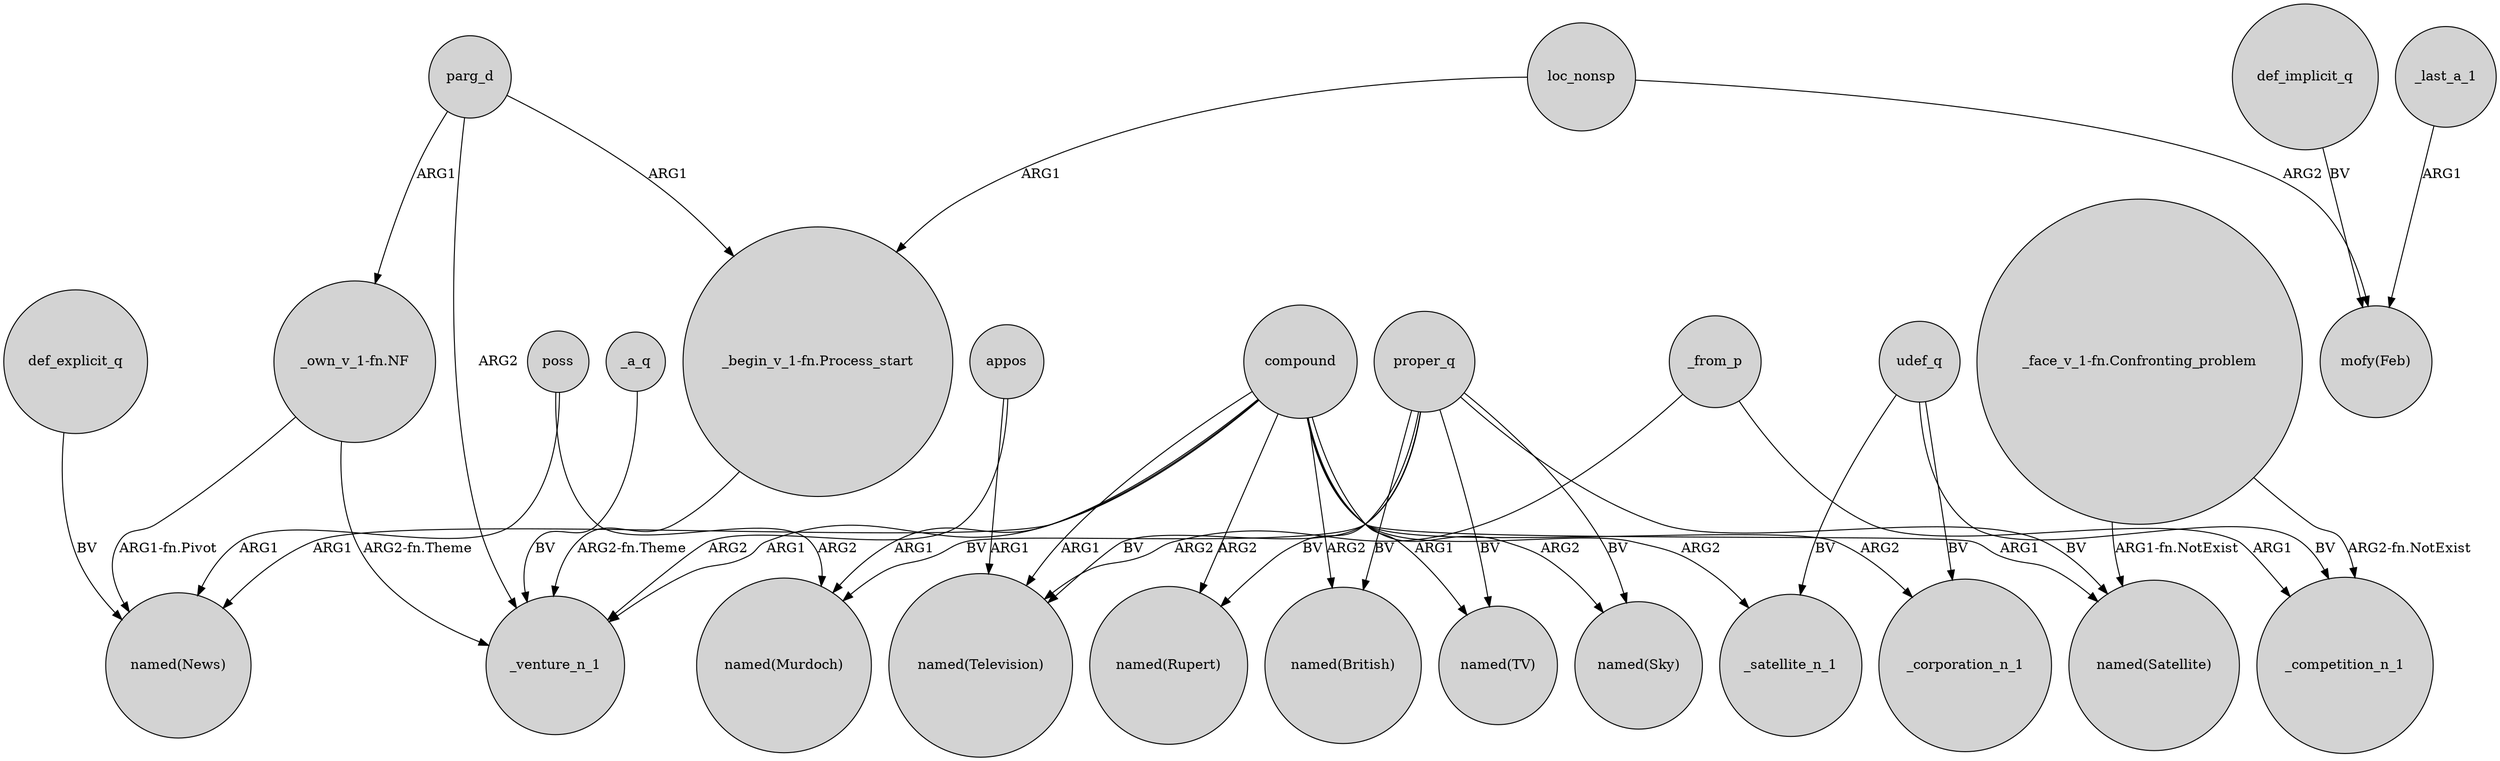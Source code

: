 digraph {
	node [shape=circle style=filled]
	compound -> "named(News)" [label=ARG1]
	compound -> _venture_n_1 [label=ARG1]
	udef_q -> _competition_n_1 [label=BV]
	appos -> "named(Television)" [label=ARG1]
	proper_q -> "named(Rupert)" [label=BV]
	proper_q -> "named(Murdoch)" [label=BV]
	compound -> "named(British)" [label=ARG2]
	def_implicit_q -> "mofy(Feb)" [label=BV]
	_last_a_1 -> "mofy(Feb)" [label=ARG1]
	compound -> _corporation_n_1 [label=ARG2]
	parg_d -> "_begin_v_1-fn.Process_start" [label=ARG1]
	compound -> "named(Satellite)" [label=ARG1]
	"_own_v_1-fn.NF" -> "named(News)" [label="ARG1-fn.Pivot"]
	"_begin_v_1-fn.Process_start" -> _venture_n_1 [label="ARG2-fn.Theme"]
	proper_q -> "named(Satellite)" [label=BV]
	udef_q -> _satellite_n_1 [label=BV]
	proper_q -> "named(TV)" [label=BV]
	proper_q -> "named(British)" [label=BV]
	parg_d -> "_own_v_1-fn.NF" [label=ARG1]
	_from_p -> _competition_n_1 [label=ARG1]
	_from_p -> "named(Television)" [label=ARG2]
	"_own_v_1-fn.NF" -> _venture_n_1 [label="ARG2-fn.Theme"]
	udef_q -> _corporation_n_1 [label=BV]
	compound -> "named(Murdoch)" [label=ARG1]
	loc_nonsp -> "mofy(Feb)" [label=ARG2]
	poss -> "named(News)" [label=ARG1]
	proper_q -> "named(Television)" [label=BV]
	"_face_v_1-fn.Confronting_problem" -> "named(Satellite)" [label="ARG1-fn.NotExist"]
	"_face_v_1-fn.Confronting_problem" -> _competition_n_1 [label="ARG2-fn.NotExist"]
	compound -> "named(Sky)" [label=ARG2]
	compound -> "named(Rupert)" [label=ARG2]
	proper_q -> "named(Sky)" [label=BV]
	poss -> "named(Murdoch)" [label=ARG2]
	compound -> "named(Television)" [label=ARG1]
	appos -> _venture_n_1 [label=ARG2]
	def_explicit_q -> "named(News)" [label=BV]
	parg_d -> _venture_n_1 [label=ARG2]
	compound -> _satellite_n_1 [label=ARG2]
	_a_q -> _venture_n_1 [label=BV]
	loc_nonsp -> "_begin_v_1-fn.Process_start" [label=ARG1]
	compound -> "named(TV)" [label=ARG1]
}
